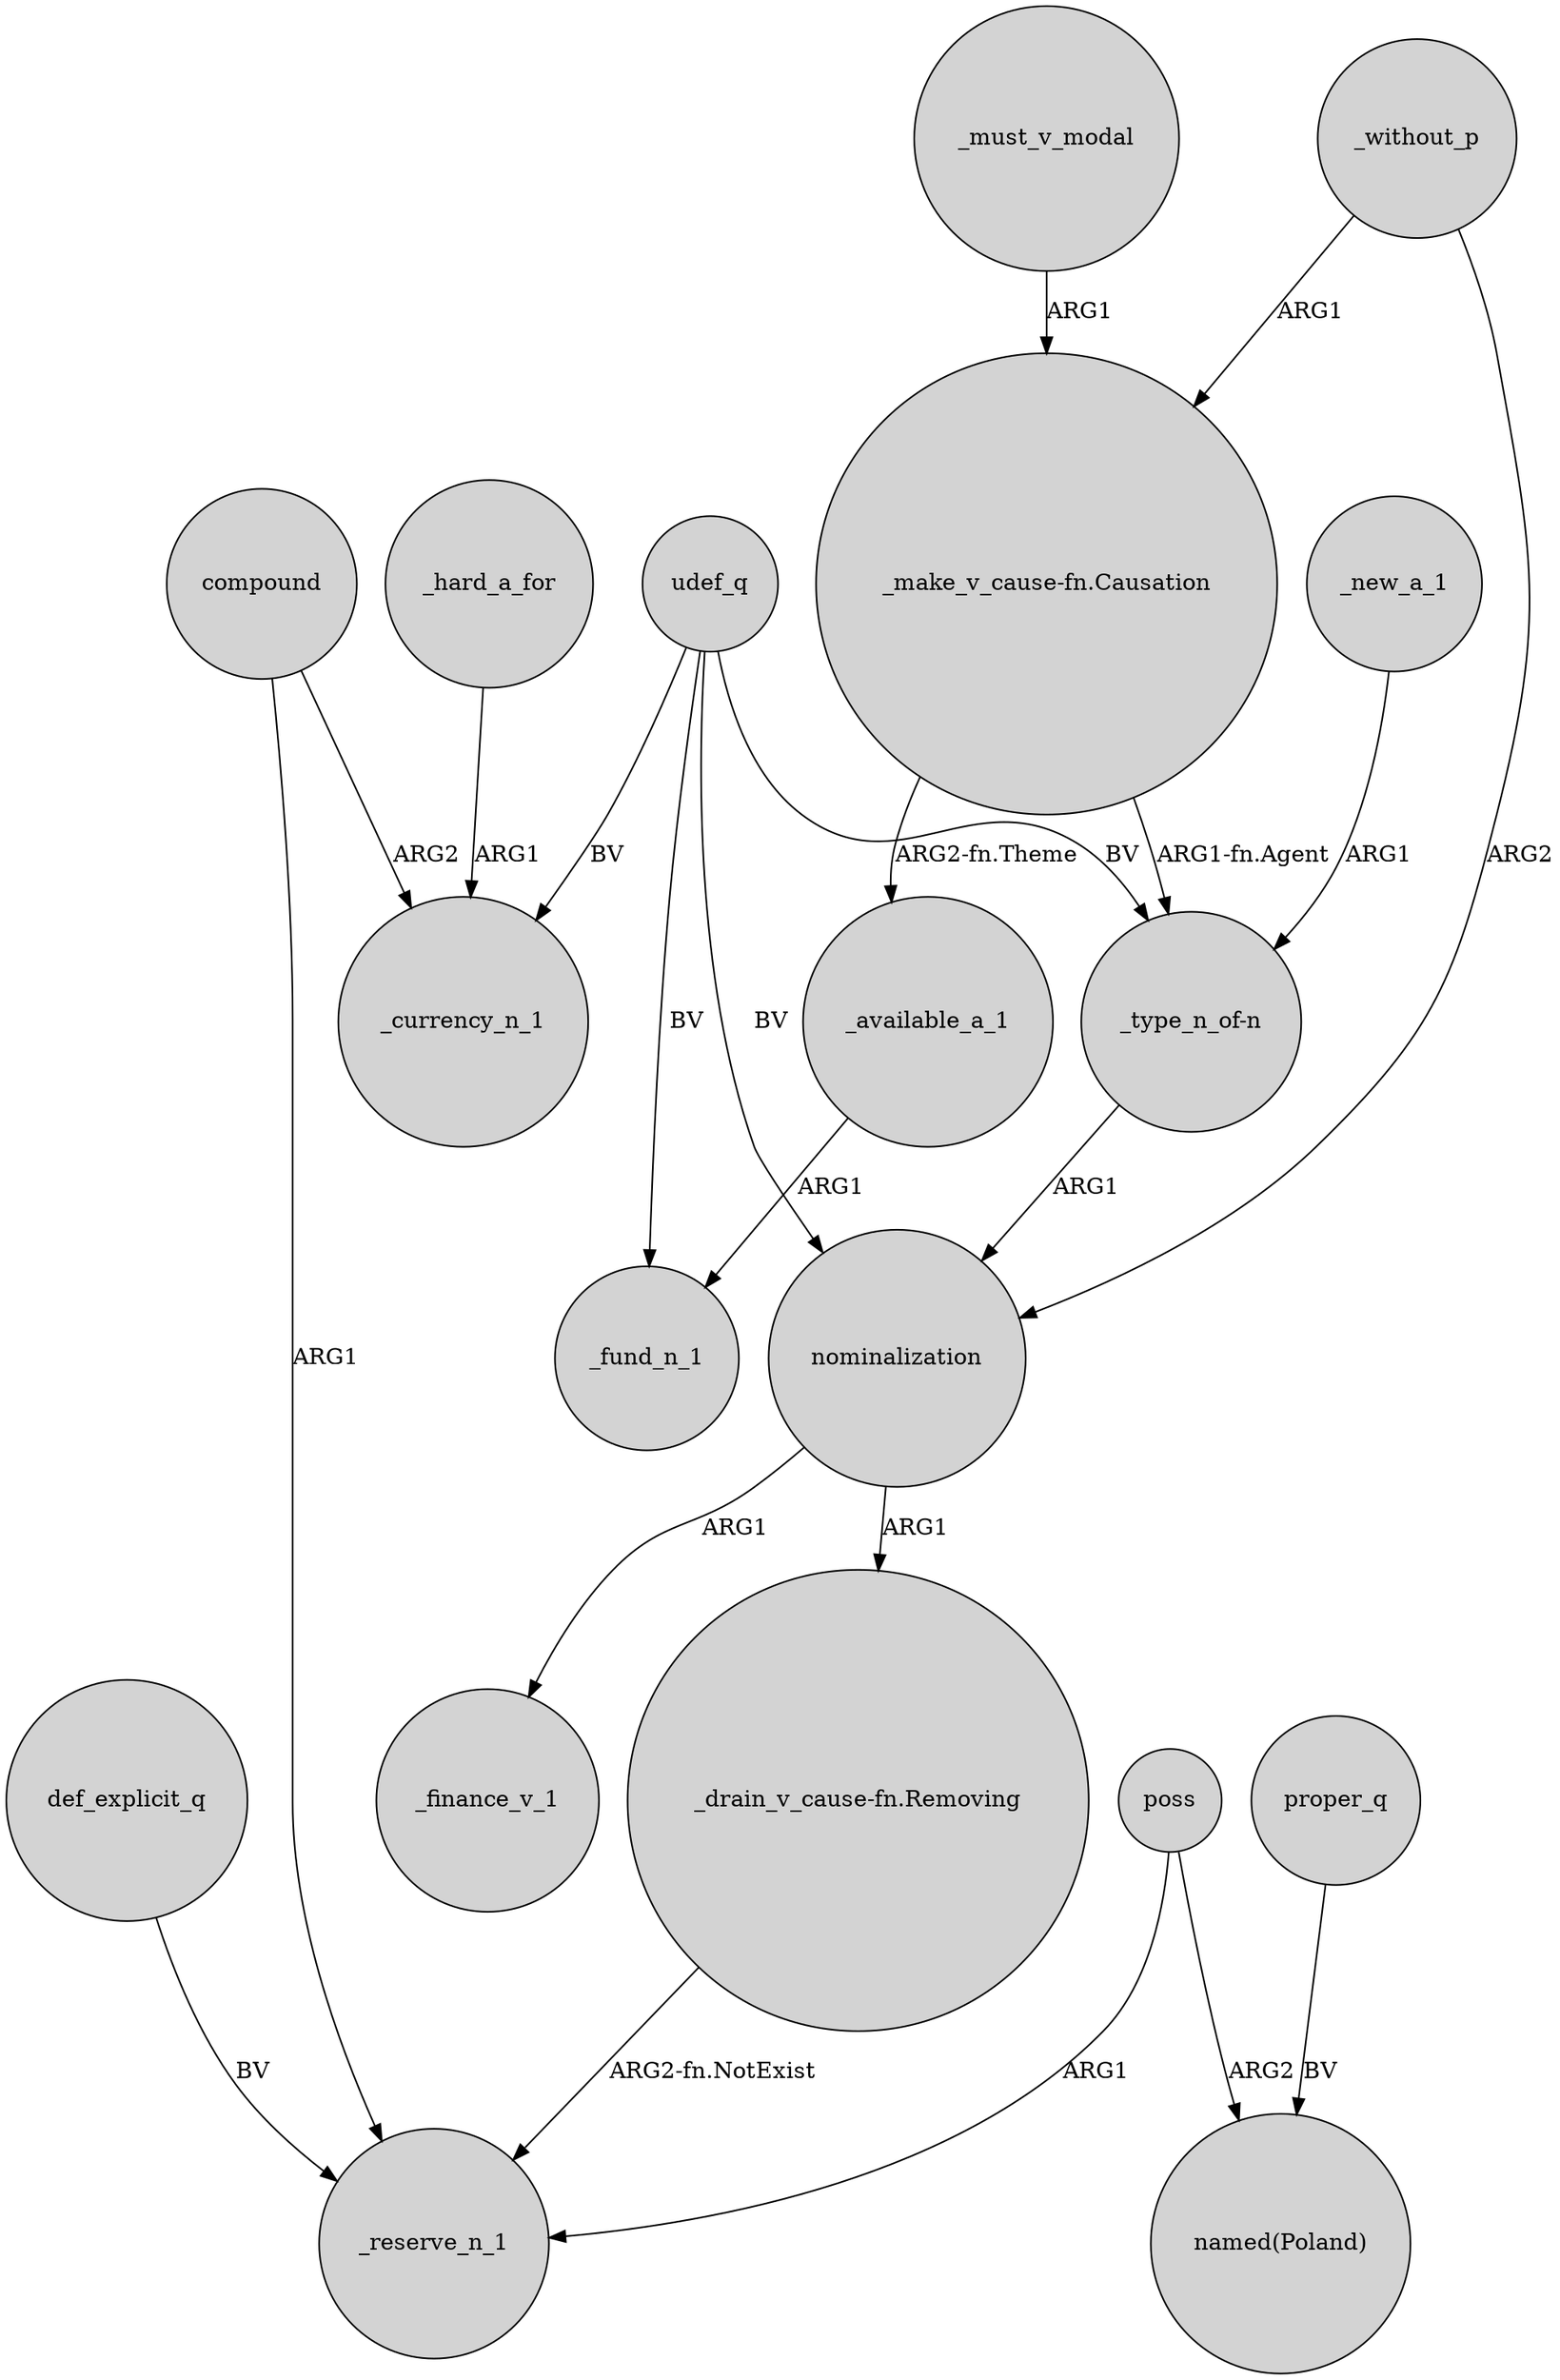 digraph {
	node [shape=circle style=filled]
	"_make_v_cause-fn.Causation" -> _available_a_1 [label="ARG2-fn.Theme"]
	udef_q -> "_type_n_of-n" [label=BV]
	"_type_n_of-n" -> nominalization [label=ARG1]
	"_make_v_cause-fn.Causation" -> "_type_n_of-n" [label="ARG1-fn.Agent"]
	nominalization -> _finance_v_1 [label=ARG1]
	poss -> "named(Poland)" [label=ARG2]
	udef_q -> _currency_n_1 [label=BV]
	_new_a_1 -> "_type_n_of-n" [label=ARG1]
	proper_q -> "named(Poland)" [label=BV]
	_available_a_1 -> _fund_n_1 [label=ARG1]
	compound -> _currency_n_1 [label=ARG2]
	compound -> _reserve_n_1 [label=ARG1]
	_must_v_modal -> "_make_v_cause-fn.Causation" [label=ARG1]
	"_drain_v_cause-fn.Removing" -> _reserve_n_1 [label="ARG2-fn.NotExist"]
	udef_q -> _fund_n_1 [label=BV]
	udef_q -> nominalization [label=BV]
	poss -> _reserve_n_1 [label=ARG1]
	_without_p -> nominalization [label=ARG2]
	nominalization -> "_drain_v_cause-fn.Removing" [label=ARG1]
	_without_p -> "_make_v_cause-fn.Causation" [label=ARG1]
	_hard_a_for -> _currency_n_1 [label=ARG1]
	def_explicit_q -> _reserve_n_1 [label=BV]
}
